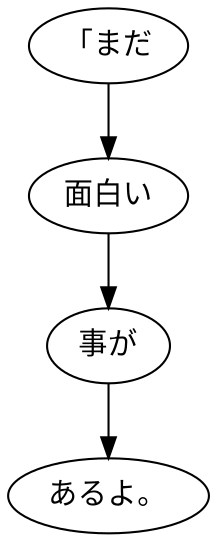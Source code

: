 digraph graph8629 {
	node0 [label="「まだ"];
	node1 [label="面白い"];
	node2 [label="事が"];
	node3 [label="あるよ。"];
	node0 -> node1;
	node1 -> node2;
	node2 -> node3;
}
